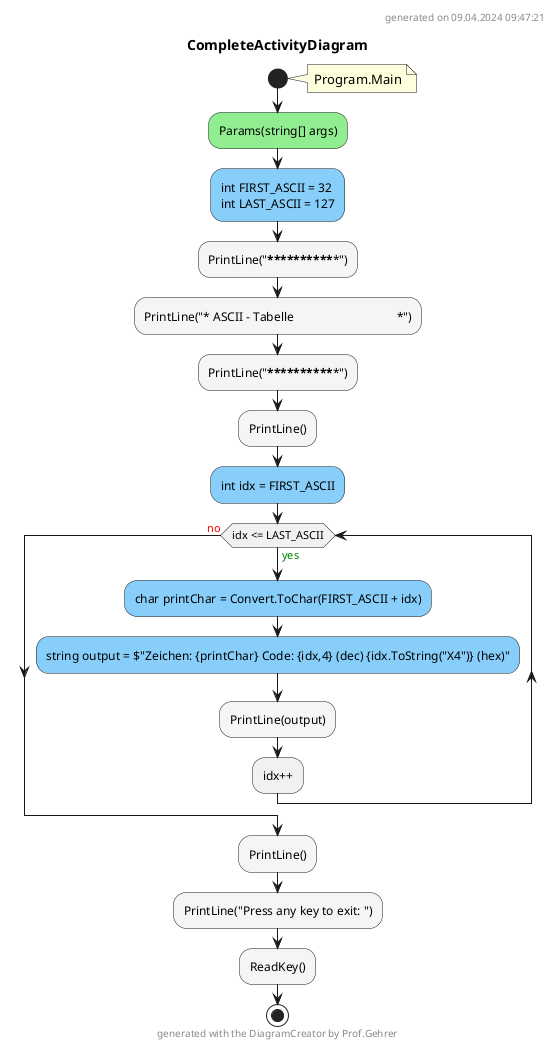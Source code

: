 @startuml CompleteActivityDiagram
header
generated on 09.04.2024 09:47:21
end header
title CompleteActivityDiagram
start
note right:  Program.Main
#LightGreen:Params(string[] args);
#LightSkyBlue:int FIRST_ASCII = 32\nint LAST_ASCII = 127;
#WhiteSmoke:PrintLine("***************************************************");
#WhiteSmoke:PrintLine("* ASCII - Tabelle                                 *");
#WhiteSmoke:PrintLine("***************************************************");
#WhiteSmoke:PrintLine();
#LightSkyBlue:int idx = FIRST_ASCII;
while (idx <= LAST_ASCII) is (<color:green>yes)
        #LightSkyBlue:char printChar = Convert.ToChar(FIRST_ASCII + idx);
        #LightSkyBlue:string output = $"Zeichen: {printChar} Code: {idx,4} (dec) {idx.ToString("X4")} (hex)";
        #WhiteSmoke:PrintLine(output);
:idx++;
endwhile (<color:red>no)
#WhiteSmoke:PrintLine();
#WhiteSmoke:PrintLine("Press any key to exit: ");
#WhiteSmoke:ReadKey();
stop
footer
generated with the DiagramCreator by Prof.Gehrer
end footer
@enduml
